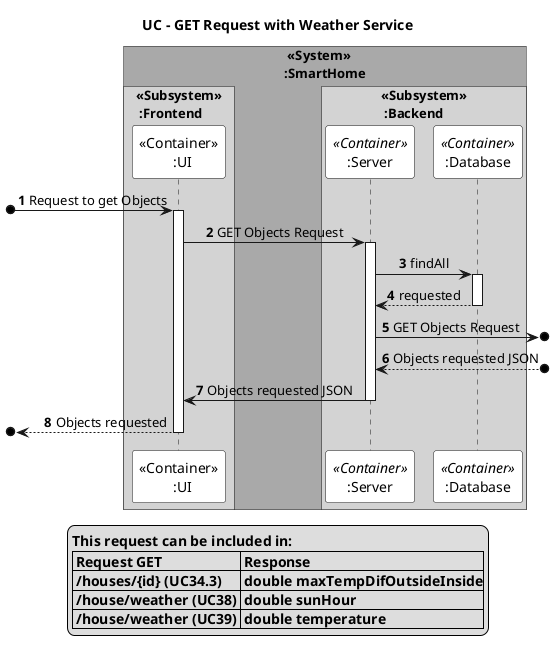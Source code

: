 @startuml
title UC - GET Request with Weather Service

skinparam sequenceMessageAlign center
skinparam actorBackgroundColor white
skinparam participantBackgroundColor white
skinparam sequenceReferenceBackgroundColor white
skinparam sequenceReferenceHeaderBackgroundColor white
skinparam sequenceGroupBackgroundColor white

autonumber
!pragma teoz true

box " <<System>>\n:SmartHome" #DarkGrey
    box "<<Subsystem>>\n :Frontend" #LightGrey
    participant "<<Container>>\n  :UI" as frontend
    end box
    box "<<Subsystem>>\n :Backend" #LightGrey
    participant ":Server" as server <<Container>>
    participant ":Database" as database <<Container>>
    end box
end box

[o-> frontend: Request to get Objects
activate frontend
frontend -> server: GET Objects Request
activate server
server->database : findAll
activate database
database-->server : requested
deactivate database
server ->o] : GET Objects Request
server <--o]: Objects requested JSON
server -> frontend : Objects requested JSON
deactivate server
[o<--frontend: Objects requested
deactivate frontend

legend bottom
 **This request can be included in:**
|= Request GET |= Response |
|= /houses/{id} (UC34.3) |= double maxTempDifOutsideInside|
|= /house/weather (UC38) |= double sunHour|
|= /house/weather (UC39) |= double temperature|
end legend
@enduml
